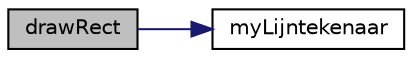 digraph "drawRect"
{
 // INTERACTIVE_SVG=YES
 // LATEX_PDF_SIZE
  edge [fontname="Helvetica",fontsize="10",labelfontname="Helvetica",labelfontsize="10"];
  node [fontname="Helvetica",fontsize="10",shape=record];
  rankdir="LR";
  Node1 [label="drawRect",height=0.2,width=0.4,color="black", fillcolor="grey75", style="filled", fontcolor="black",tooltip="This function draws a rectangle either filled or not."];
  Node1 -> Node2 [color="midnightblue",fontsize="10",style="solid",fontname="Helvetica"];
  Node2 [label="myLijntekenaar",height=0.2,width=0.4,color="black", fillcolor="white", style="filled",URL="$_a_p_i_8c.html#a1bc1193f15c9247c751bdecef4fdb2e6",tooltip="this function draws a single line from a to b"];
}
